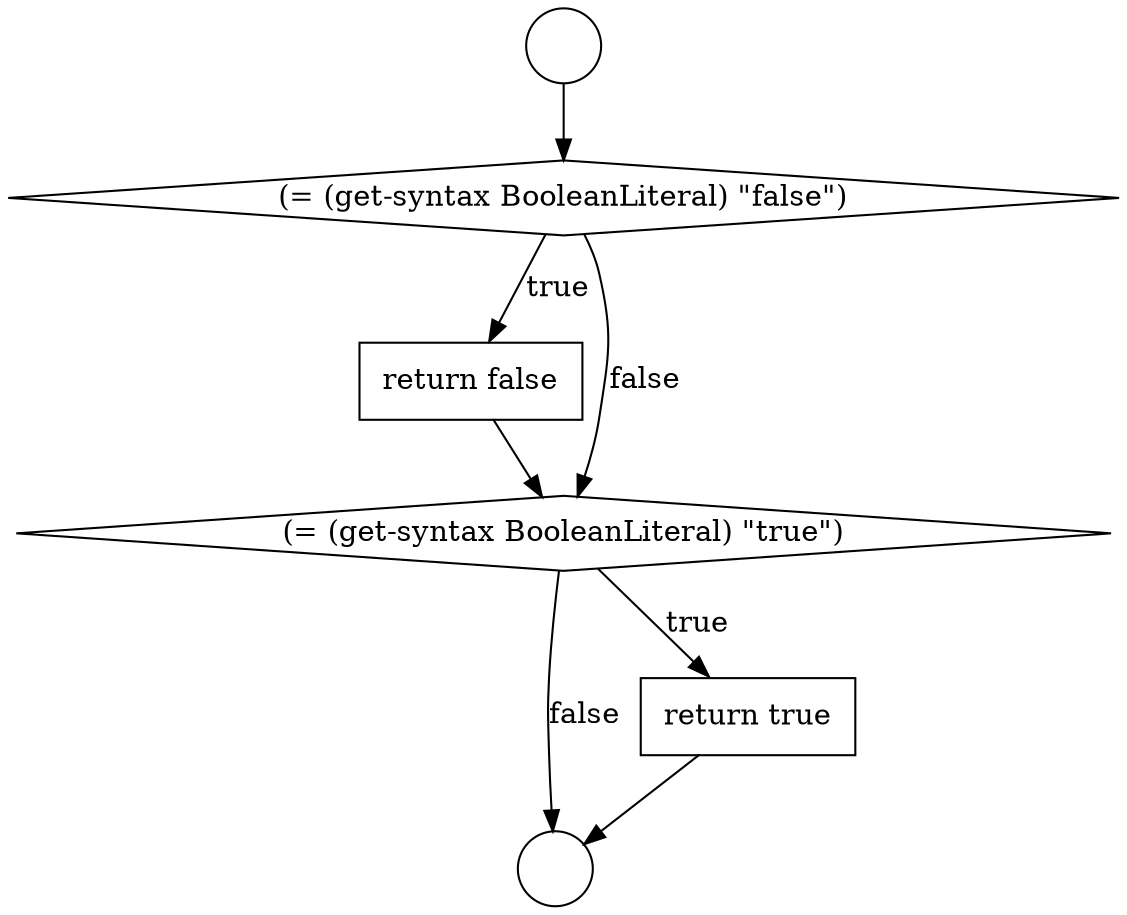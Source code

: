 digraph {
  node3513 [shape=diamond, label=<<font color="black">(= (get-syntax BooleanLiteral) &quot;false&quot;)</font>> color="black" fillcolor="white" style=filled]
  node3514 [shape=none, margin=0, label=<<font color="black">
    <table border="0" cellborder="1" cellspacing="0" cellpadding="10">
      <tr><td align="left">return false</td></tr>
    </table>
  </font>> color="black" fillcolor="white" style=filled]
  node3515 [shape=diamond, label=<<font color="black">(= (get-syntax BooleanLiteral) &quot;true&quot;)</font>> color="black" fillcolor="white" style=filled]
  node3512 [shape=circle label=" " color="black" fillcolor="white" style=filled]
  node3516 [shape=none, margin=0, label=<<font color="black">
    <table border="0" cellborder="1" cellspacing="0" cellpadding="10">
      <tr><td align="left">return true</td></tr>
    </table>
  </font>> color="black" fillcolor="white" style=filled]
  node3511 [shape=circle label=" " color="black" fillcolor="white" style=filled]
  node3515 -> node3516 [label=<<font color="black">true</font>> color="black"]
  node3515 -> node3512 [label=<<font color="black">false</font>> color="black"]
  node3514 -> node3515 [ color="black"]
  node3516 -> node3512 [ color="black"]
  node3513 -> node3514 [label=<<font color="black">true</font>> color="black"]
  node3513 -> node3515 [label=<<font color="black">false</font>> color="black"]
  node3511 -> node3513 [ color="black"]
}
